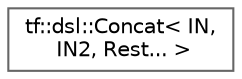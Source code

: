 digraph "类继承关系图"
{
 // LATEX_PDF_SIZE
  bgcolor="transparent";
  edge [fontname=Helvetica,fontsize=10,labelfontname=Helvetica,labelfontsize=10];
  node [fontname=Helvetica,fontsize=10,shape=box,height=0.2,width=0.4];
  rankdir="LR";
  Node0 [id="Node000000",label="tf::dsl::Concat\< IN,\l IN2, Rest... \>",height=0.2,width=0.4,color="grey40", fillcolor="white", style="filled",URL="$structtf_1_1dsl_1_1_concat_3_01_i_n_00_01_i_n2_00_01_rest_8_8_8_01_4.html",tooltip=" "];
}
